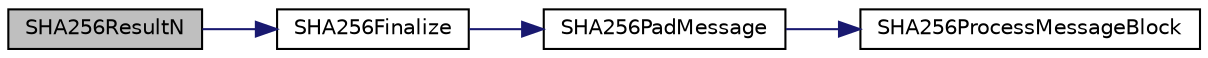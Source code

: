 digraph "SHA256ResultN"
{
  edge [fontname="Helvetica",fontsize="10",labelfontname="Helvetica",labelfontsize="10"];
  node [fontname="Helvetica",fontsize="10",shape=record];
  rankdir="LR";
  Node1 [label="SHA256ResultN",height=0.2,width=0.4,color="black", fillcolor="grey75", style="filled", fontcolor="black"];
  Node1 -> Node2 [color="midnightblue",fontsize="10",style="solid"];
  Node2 [label="SHA256Finalize",height=0.2,width=0.4,color="black", fillcolor="white", style="filled",URL="$sha256be_8c.html#a47451913b37947ceea1a50e94158c022"];
  Node2 -> Node3 [color="midnightblue",fontsize="10",style="solid"];
  Node3 [label="SHA256PadMessage",height=0.2,width=0.4,color="black", fillcolor="white", style="filled",URL="$sha256be_8c.html#a1519f8ec109ba56c187c3975a572f3c7"];
  Node3 -> Node4 [color="midnightblue",fontsize="10",style="solid"];
  Node4 [label="SHA256ProcessMessageBlock",height=0.2,width=0.4,color="black", fillcolor="white", style="filled",URL="$sha256be_8c.html#a04368bde7be9494d8feb261a1d65c43e"];
}
